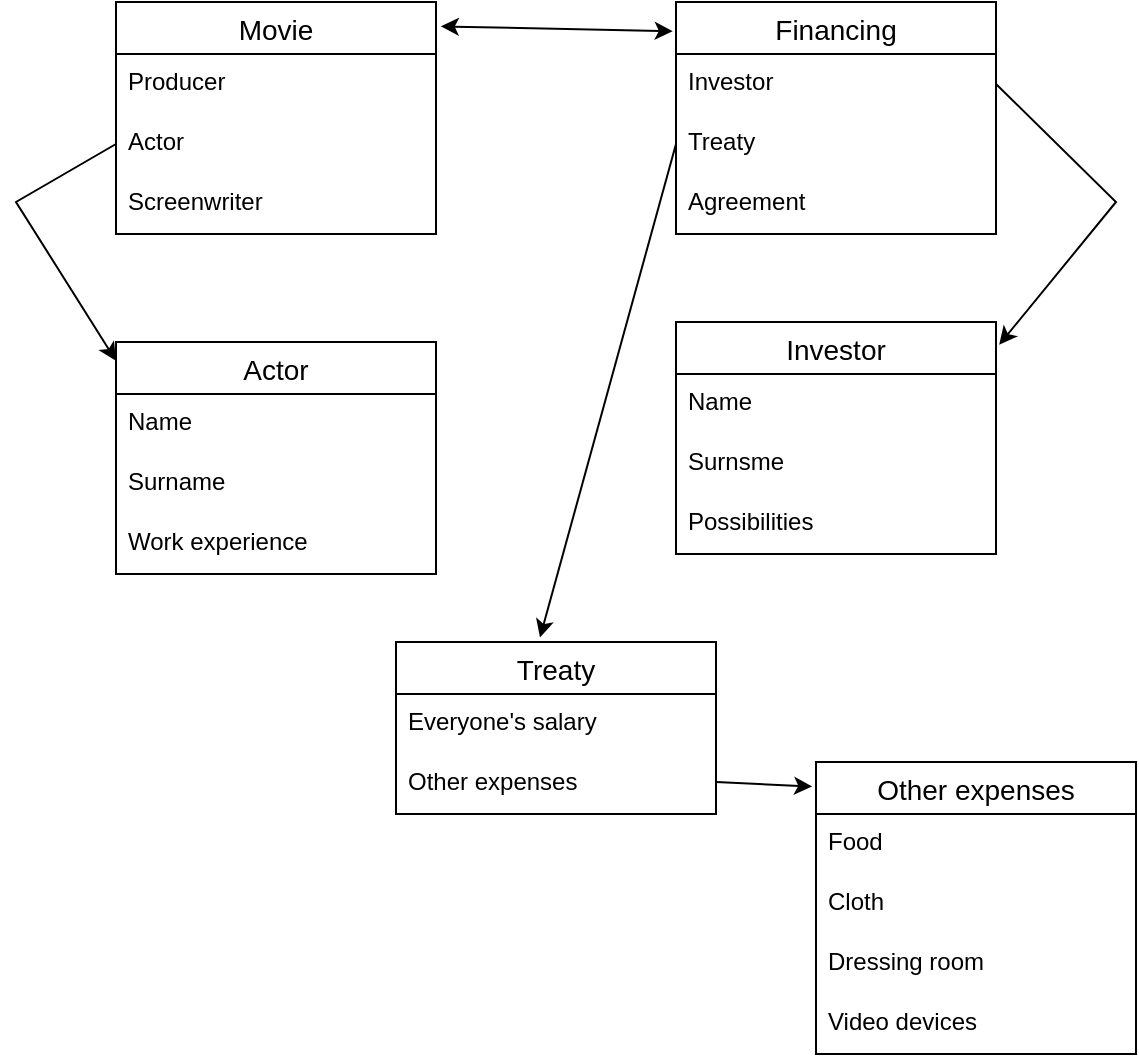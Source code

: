 <mxfile version="20.8.16" type="device"><diagram id="R2lEEEUBdFMjLlhIrx00" name="Page-1"><mxGraphModel dx="1050" dy="581" grid="1" gridSize="10" guides="1" tooltips="1" connect="1" arrows="1" fold="1" page="1" pageScale="1" pageWidth="850" pageHeight="1100" math="0" shadow="0" extFonts="Permanent Marker^https://fonts.googleapis.com/css?family=Permanent+Marker"><root><mxCell id="0"/><mxCell id="1" parent="0"/><mxCell id="hNhmJX5lBPrIhP-XvWNY-1" value="Movie" style="swimlane;fontStyle=0;childLayout=stackLayout;horizontal=1;startSize=26;horizontalStack=0;resizeParent=1;resizeParentMax=0;resizeLast=0;collapsible=1;marginBottom=0;align=center;fontSize=14;" vertex="1" parent="1"><mxGeometry x="90" y="80" width="160" height="116" as="geometry"/></mxCell><mxCell id="hNhmJX5lBPrIhP-XvWNY-2" value="Producer" style="text;strokeColor=none;fillColor=none;spacingLeft=4;spacingRight=4;overflow=hidden;rotatable=0;points=[[0,0.5],[1,0.5]];portConstraint=eastwest;fontSize=12;" vertex="1" parent="hNhmJX5lBPrIhP-XvWNY-1"><mxGeometry y="26" width="160" height="30" as="geometry"/></mxCell><mxCell id="hNhmJX5lBPrIhP-XvWNY-3" value="Actor" style="text;strokeColor=none;fillColor=none;spacingLeft=4;spacingRight=4;overflow=hidden;rotatable=0;points=[[0,0.5],[1,0.5]];portConstraint=eastwest;fontSize=12;" vertex="1" parent="hNhmJX5lBPrIhP-XvWNY-1"><mxGeometry y="56" width="160" height="30" as="geometry"/></mxCell><mxCell id="hNhmJX5lBPrIhP-XvWNY-4" value="Screenwriter " style="text;strokeColor=none;fillColor=none;spacingLeft=4;spacingRight=4;overflow=hidden;rotatable=0;points=[[0,0.5],[1,0.5]];portConstraint=eastwest;fontSize=12;" vertex="1" parent="hNhmJX5lBPrIhP-XvWNY-1"><mxGeometry y="86" width="160" height="30" as="geometry"/></mxCell><mxCell id="hNhmJX5lBPrIhP-XvWNY-5" value="Actor" style="swimlane;fontStyle=0;childLayout=stackLayout;horizontal=1;startSize=26;horizontalStack=0;resizeParent=1;resizeParentMax=0;resizeLast=0;collapsible=1;marginBottom=0;align=center;fontSize=14;" vertex="1" parent="1"><mxGeometry x="90" y="250" width="160" height="116" as="geometry"/></mxCell><mxCell id="hNhmJX5lBPrIhP-XvWNY-6" value="Name" style="text;strokeColor=none;fillColor=none;spacingLeft=4;spacingRight=4;overflow=hidden;rotatable=0;points=[[0,0.5],[1,0.5]];portConstraint=eastwest;fontSize=12;" vertex="1" parent="hNhmJX5lBPrIhP-XvWNY-5"><mxGeometry y="26" width="160" height="30" as="geometry"/></mxCell><mxCell id="hNhmJX5lBPrIhP-XvWNY-7" value="Surname" style="text;strokeColor=none;fillColor=none;spacingLeft=4;spacingRight=4;overflow=hidden;rotatable=0;points=[[0,0.5],[1,0.5]];portConstraint=eastwest;fontSize=12;" vertex="1" parent="hNhmJX5lBPrIhP-XvWNY-5"><mxGeometry y="56" width="160" height="30" as="geometry"/></mxCell><mxCell id="hNhmJX5lBPrIhP-XvWNY-8" value="Work experience" style="text;strokeColor=none;fillColor=none;spacingLeft=4;spacingRight=4;overflow=hidden;rotatable=0;points=[[0,0.5],[1,0.5]];portConstraint=eastwest;fontSize=12;" vertex="1" parent="hNhmJX5lBPrIhP-XvWNY-5"><mxGeometry y="86" width="160" height="30" as="geometry"/></mxCell><mxCell id="hNhmJX5lBPrIhP-XvWNY-9" value="" style="endArrow=classic;html=1;rounded=0;entryX=0;entryY=0.081;entryDx=0;entryDy=0;entryPerimeter=0;exitX=0;exitY=0.5;exitDx=0;exitDy=0;" edge="1" parent="1" source="hNhmJX5lBPrIhP-XvWNY-3" target="hNhmJX5lBPrIhP-XvWNY-5"><mxGeometry width="50" height="50" relative="1" as="geometry"><mxPoint x="50" y="140" as="sourcePoint"/><mxPoint x="60" y="310" as="targetPoint"/><Array as="points"><mxPoint x="40" y="180"/></Array></mxGeometry></mxCell><mxCell id="hNhmJX5lBPrIhP-XvWNY-10" value="Financing" style="swimlane;fontStyle=0;childLayout=stackLayout;horizontal=1;startSize=26;horizontalStack=0;resizeParent=1;resizeParentMax=0;resizeLast=0;collapsible=1;marginBottom=0;align=center;fontSize=14;" vertex="1" parent="1"><mxGeometry x="370" y="80" width="160" height="116" as="geometry"/></mxCell><mxCell id="hNhmJX5lBPrIhP-XvWNY-11" value="Investor" style="text;strokeColor=none;fillColor=none;spacingLeft=4;spacingRight=4;overflow=hidden;rotatable=0;points=[[0,0.5],[1,0.5]];portConstraint=eastwest;fontSize=12;" vertex="1" parent="hNhmJX5lBPrIhP-XvWNY-10"><mxGeometry y="26" width="160" height="30" as="geometry"/></mxCell><mxCell id="hNhmJX5lBPrIhP-XvWNY-12" value="Treaty" style="text;strokeColor=none;fillColor=none;spacingLeft=4;spacingRight=4;overflow=hidden;rotatable=0;points=[[0,0.5],[1,0.5]];portConstraint=eastwest;fontSize=12;" vertex="1" parent="hNhmJX5lBPrIhP-XvWNY-10"><mxGeometry y="56" width="160" height="30" as="geometry"/></mxCell><mxCell id="hNhmJX5lBPrIhP-XvWNY-13" value="Agreement" style="text;strokeColor=none;fillColor=none;spacingLeft=4;spacingRight=4;overflow=hidden;rotatable=0;points=[[0,0.5],[1,0.5]];portConstraint=eastwest;fontSize=12;" vertex="1" parent="hNhmJX5lBPrIhP-XvWNY-10"><mxGeometry y="86" width="160" height="30" as="geometry"/></mxCell><mxCell id="hNhmJX5lBPrIhP-XvWNY-14" value="" style="endArrow=classic;startArrow=classic;html=1;rounded=0;exitX=1.015;exitY=0.105;exitDx=0;exitDy=0;exitPerimeter=0;entryX=-0.01;entryY=0.126;entryDx=0;entryDy=0;entryPerimeter=0;" edge="1" parent="1" source="hNhmJX5lBPrIhP-XvWNY-1" target="hNhmJX5lBPrIhP-XvWNY-10"><mxGeometry width="50" height="50" relative="1" as="geometry"><mxPoint x="280" y="110" as="sourcePoint"/><mxPoint x="380" y="92" as="targetPoint"/></mxGeometry></mxCell><mxCell id="hNhmJX5lBPrIhP-XvWNY-15" value="Investor" style="swimlane;fontStyle=0;childLayout=stackLayout;horizontal=1;startSize=26;horizontalStack=0;resizeParent=1;resizeParentMax=0;resizeLast=0;collapsible=1;marginBottom=0;align=center;fontSize=14;" vertex="1" parent="1"><mxGeometry x="370" y="240" width="160" height="116" as="geometry"/></mxCell><mxCell id="hNhmJX5lBPrIhP-XvWNY-16" value="Name" style="text;strokeColor=none;fillColor=none;spacingLeft=4;spacingRight=4;overflow=hidden;rotatable=0;points=[[0,0.5],[1,0.5]];portConstraint=eastwest;fontSize=12;" vertex="1" parent="hNhmJX5lBPrIhP-XvWNY-15"><mxGeometry y="26" width="160" height="30" as="geometry"/></mxCell><mxCell id="hNhmJX5lBPrIhP-XvWNY-17" value="Surnsme" style="text;strokeColor=none;fillColor=none;spacingLeft=4;spacingRight=4;overflow=hidden;rotatable=0;points=[[0,0.5],[1,0.5]];portConstraint=eastwest;fontSize=12;" vertex="1" parent="hNhmJX5lBPrIhP-XvWNY-15"><mxGeometry y="56" width="160" height="30" as="geometry"/></mxCell><mxCell id="hNhmJX5lBPrIhP-XvWNY-18" value="Possibilities" style="text;strokeColor=none;fillColor=none;spacingLeft=4;spacingRight=4;overflow=hidden;rotatable=0;points=[[0,0.5],[1,0.5]];portConstraint=eastwest;fontSize=12;" vertex="1" parent="hNhmJX5lBPrIhP-XvWNY-15"><mxGeometry y="86" width="160" height="30" as="geometry"/></mxCell><mxCell id="hNhmJX5lBPrIhP-XvWNY-19" value="" style="endArrow=classic;html=1;rounded=0;entryX=1.01;entryY=0.098;entryDx=0;entryDy=0;exitX=1;exitY=0.5;exitDx=0;exitDy=0;entryPerimeter=0;" edge="1" parent="1" source="hNhmJX5lBPrIhP-XvWNY-11" target="hNhmJX5lBPrIhP-XvWNY-15"><mxGeometry width="50" height="50" relative="1" as="geometry"><mxPoint x="600" y="110" as="sourcePoint"/><mxPoint x="580" y="70" as="targetPoint"/><Array as="points"><mxPoint x="590" y="180"/></Array></mxGeometry></mxCell><mxCell id="hNhmJX5lBPrIhP-XvWNY-24" value="Treaty" style="swimlane;fontStyle=0;childLayout=stackLayout;horizontal=1;startSize=26;horizontalStack=0;resizeParent=1;resizeParentMax=0;resizeLast=0;collapsible=1;marginBottom=0;align=center;fontSize=14;" vertex="1" parent="1"><mxGeometry x="230" y="400" width="160" height="86" as="geometry"/></mxCell><mxCell id="hNhmJX5lBPrIhP-XvWNY-25" value="Everyone's salary" style="text;strokeColor=none;fillColor=none;spacingLeft=4;spacingRight=4;overflow=hidden;rotatable=0;points=[[0,0.5],[1,0.5]];portConstraint=eastwest;fontSize=12;" vertex="1" parent="hNhmJX5lBPrIhP-XvWNY-24"><mxGeometry y="26" width="160" height="30" as="geometry"/></mxCell><mxCell id="hNhmJX5lBPrIhP-XvWNY-26" value="Other expenses" style="text;strokeColor=none;fillColor=none;spacingLeft=4;spacingRight=4;overflow=hidden;rotatable=0;points=[[0,0.5],[1,0.5]];portConstraint=eastwest;fontSize=12;" vertex="1" parent="hNhmJX5lBPrIhP-XvWNY-24"><mxGeometry y="56" width="160" height="30" as="geometry"/></mxCell><mxCell id="hNhmJX5lBPrIhP-XvWNY-30" value="" style="endArrow=classic;html=1;rounded=0;entryX=0.45;entryY=-0.026;entryDx=0;entryDy=0;entryPerimeter=0;exitX=0;exitY=0.5;exitDx=0;exitDy=0;" edge="1" parent="1" source="hNhmJX5lBPrIhP-XvWNY-12" target="hNhmJX5lBPrIhP-XvWNY-24"><mxGeometry width="50" height="50" relative="1" as="geometry"><mxPoint x="300" y="160" as="sourcePoint"/><mxPoint x="330" y="240" as="targetPoint"/></mxGeometry></mxCell><mxCell id="hNhmJX5lBPrIhP-XvWNY-31" value="Other expenses" style="swimlane;fontStyle=0;childLayout=stackLayout;horizontal=1;startSize=26;horizontalStack=0;resizeParent=1;resizeParentMax=0;resizeLast=0;collapsible=1;marginBottom=0;align=center;fontSize=14;" vertex="1" parent="1"><mxGeometry x="440" y="460" width="160" height="146" as="geometry"/></mxCell><mxCell id="hNhmJX5lBPrIhP-XvWNY-32" value="Food" style="text;strokeColor=none;fillColor=none;spacingLeft=4;spacingRight=4;overflow=hidden;rotatable=0;points=[[0,0.5],[1,0.5]];portConstraint=eastwest;fontSize=12;" vertex="1" parent="hNhmJX5lBPrIhP-XvWNY-31"><mxGeometry y="26" width="160" height="30" as="geometry"/></mxCell><mxCell id="hNhmJX5lBPrIhP-XvWNY-33" value="Cloth" style="text;strokeColor=none;fillColor=none;spacingLeft=4;spacingRight=4;overflow=hidden;rotatable=0;points=[[0,0.5],[1,0.5]];portConstraint=eastwest;fontSize=12;" vertex="1" parent="hNhmJX5lBPrIhP-XvWNY-31"><mxGeometry y="56" width="160" height="30" as="geometry"/></mxCell><mxCell id="hNhmJX5lBPrIhP-XvWNY-34" value="Dressing room" style="text;strokeColor=none;fillColor=none;spacingLeft=4;spacingRight=4;overflow=hidden;rotatable=0;points=[[0,0.5],[1,0.5]];portConstraint=eastwest;fontSize=12;" vertex="1" parent="hNhmJX5lBPrIhP-XvWNY-31"><mxGeometry y="86" width="160" height="30" as="geometry"/></mxCell><mxCell id="hNhmJX5lBPrIhP-XvWNY-35" value="Video devices" style="text;strokeColor=none;fillColor=none;spacingLeft=4;spacingRight=4;overflow=hidden;rotatable=0;points=[[0,0.5],[1,0.5]];portConstraint=eastwest;fontSize=12;" vertex="1" parent="hNhmJX5lBPrIhP-XvWNY-31"><mxGeometry y="116" width="160" height="30" as="geometry"/></mxCell><mxCell id="hNhmJX5lBPrIhP-XvWNY-36" value="" style="endArrow=classic;html=1;rounded=0;entryX=-0.012;entryY=0.084;entryDx=0;entryDy=0;entryPerimeter=0;" edge="1" parent="1" target="hNhmJX5lBPrIhP-XvWNY-31"><mxGeometry width="50" height="50" relative="1" as="geometry"><mxPoint x="390" y="470" as="sourcePoint"/><mxPoint x="440" y="420" as="targetPoint"/></mxGeometry></mxCell></root></mxGraphModel></diagram></mxfile>